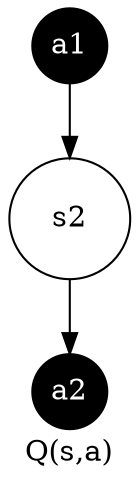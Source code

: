 digraph mc_vs {
    graph [dpi=300];
    label="Q(s,a)"
    rankdir = "TB"

    s2 [label="s2", width=0.8, fontcolor="black", fillcolor="white", style="filled", shape="circle", fixedsize="true"]

    a1 [label="a1", width=0.5, fontcolor="white", fillcolor="black", style="filled", shape="circle", fixedsize="true"]
    a2 [label="a2", width=0.5, fontcolor="white", fillcolor="black", style="filled", shape="circle", fixedsize="true"]
    
    a1 -> s2
    s2 -> a2
}
